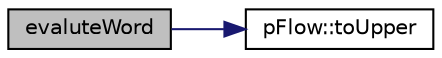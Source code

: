 digraph "evaluteWord"
{
 // LATEX_PDF_SIZE
  edge [fontname="Helvetica",fontsize="10",labelfontname="Helvetica",labelfontsize="10"];
  node [fontname="Helvetica",fontsize="10",shape=record];
  rankdir="LR";
  Node1 [label="evaluteWord",height=0.2,width=0.4,color="black", fillcolor="grey75", style="filled", fontcolor="black",tooltip=" "];
  Node1 -> Node2 [color="midnightblue",fontsize="10",style="solid",fontname="Helvetica"];
  Node2 [label="pFlow::toUpper",height=0.2,width=0.4,color="black", fillcolor="white", style="filled",URL="$namespacepFlow.html#a85d082a1fd1aa0dd5be3e779502475a7",tooltip="convert a word to all caps"];
}
